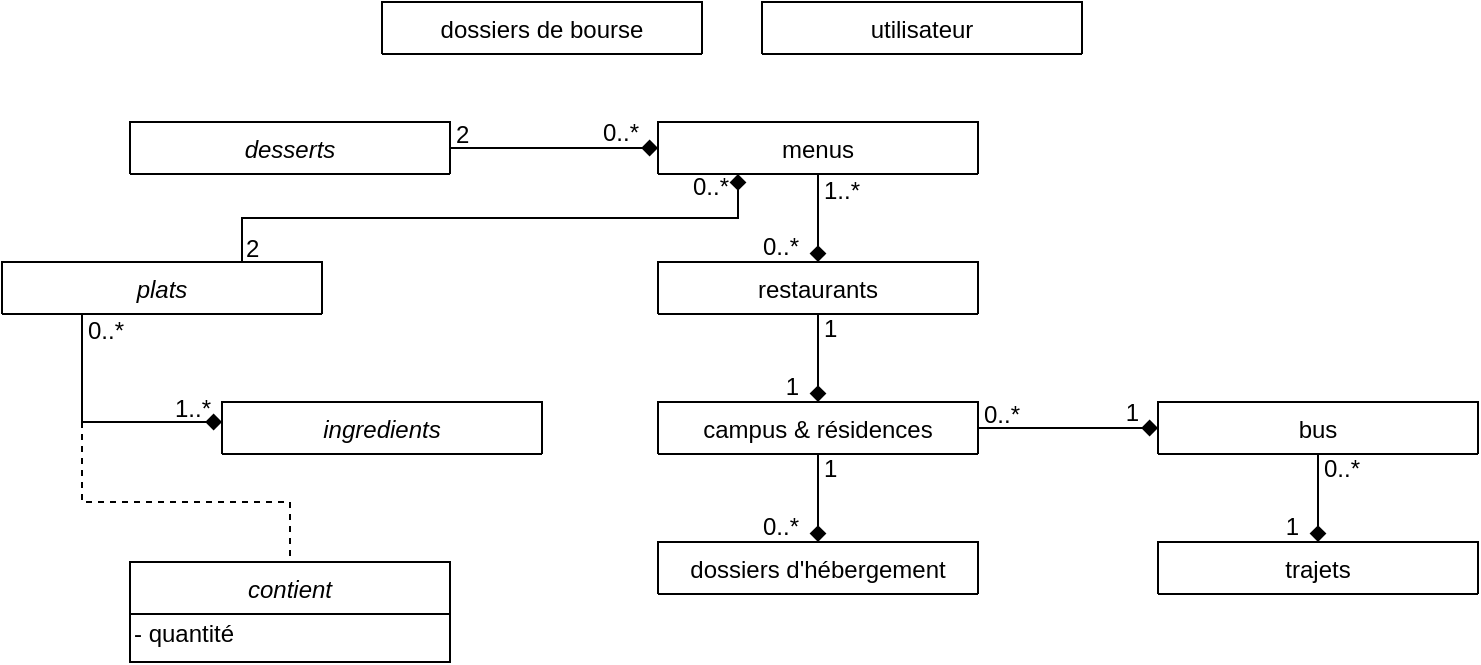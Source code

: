<mxfile version="15.9.4" type="device"><diagram id="C5RBs43oDa-KdzZeNtuy" name="Page-1"><mxGraphModel dx="1422" dy="790" grid="1" gridSize="10" guides="1" tooltips="1" connect="1" arrows="1" fold="1" page="1" pageScale="1" pageWidth="827" pageHeight="1169" math="0" shadow="0"><root><mxCell id="WIyWlLk6GJQsqaUBKTNV-0"/><mxCell id="WIyWlLk6GJQsqaUBKTNV-1" parent="WIyWlLk6GJQsqaUBKTNV-0"/><mxCell id="zkfFHV4jXpPFQw0GAbJ--0" value="desserts" style="swimlane;fontStyle=2;align=center;verticalAlign=top;childLayout=stackLayout;horizontal=1;startSize=26;horizontalStack=0;resizeParent=1;resizeLast=0;collapsible=1;marginBottom=0;rounded=0;shadow=0;strokeWidth=1;" parent="WIyWlLk6GJQsqaUBKTNV-1" vertex="1" collapsed="1"><mxGeometry x="104" y="90" width="160" height="26" as="geometry"><mxRectangle x="220" y="220" width="160" height="38" as="alternateBounds"/></mxGeometry></mxCell><mxCell id="zkfFHV4jXpPFQw0GAbJ--17" value="menus" style="swimlane;fontStyle=0;align=center;verticalAlign=top;childLayout=stackLayout;horizontal=1;startSize=26;horizontalStack=0;resizeParent=1;resizeLast=0;collapsible=1;marginBottom=0;rounded=0;shadow=0;strokeWidth=1;" parent="WIyWlLk6GJQsqaUBKTNV-1" vertex="1" collapsed="1"><mxGeometry x="368" y="90" width="160" height="26" as="geometry"><mxRectangle x="530" y="60" width="160" height="216" as="alternateBounds"/></mxGeometry></mxCell><mxCell id="zkfFHV4jXpPFQw0GAbJ--26" value="" style="endArrow=diamond;shadow=0;strokeWidth=1;rounded=0;endFill=1;edgeStyle=elbowEdgeStyle;elbow=vertical;entryX=0;entryY=0.5;entryDx=0;entryDy=0;" parent="WIyWlLk6GJQsqaUBKTNV-1" source="zkfFHV4jXpPFQw0GAbJ--0" target="zkfFHV4jXpPFQw0GAbJ--17" edge="1"><mxGeometry x="0.5" y="41" relative="1" as="geometry"><mxPoint x="444" y="62" as="sourcePoint"/><mxPoint x="274" y="20" as="targetPoint"/><mxPoint x="-40" y="32" as="offset"/></mxGeometry></mxCell><mxCell id="zkfFHV4jXpPFQw0GAbJ--27" value="2" style="resizable=0;align=left;verticalAlign=bottom;labelBackgroundColor=none;fontSize=12;" parent="zkfFHV4jXpPFQw0GAbJ--26" connectable="0" vertex="1"><mxGeometry x="-1" relative="1" as="geometry"><mxPoint x="1" y="2" as="offset"/></mxGeometry></mxCell><mxCell id="zkfFHV4jXpPFQw0GAbJ--28" value="0..*" style="resizable=0;align=right;verticalAlign=bottom;labelBackgroundColor=none;fontSize=12;" parent="zkfFHV4jXpPFQw0GAbJ--26" connectable="0" vertex="1"><mxGeometry x="1" relative="1" as="geometry"><mxPoint x="-8" y="1" as="offset"/></mxGeometry></mxCell><mxCell id="47gMy4qzVf_66veSPofV-1" value="utilisateur" style="swimlane;fontStyle=0;align=center;verticalAlign=top;childLayout=stackLayout;horizontal=1;startSize=26;horizontalStack=0;resizeParent=1;resizeLast=0;collapsible=1;marginBottom=0;rounded=0;shadow=0;strokeWidth=1;" vertex="1" collapsed="1" parent="WIyWlLk6GJQsqaUBKTNV-1"><mxGeometry x="420" y="30" width="160" height="26" as="geometry"><mxRectangle x="620" y="510" width="160" height="216" as="alternateBounds"/></mxGeometry></mxCell><mxCell id="47gMy4qzVf_66veSPofV-10" value="dossiers de bourse" style="swimlane;fontStyle=0;align=center;verticalAlign=top;childLayout=stackLayout;horizontal=1;startSize=26;horizontalStack=0;resizeParent=1;resizeLast=0;collapsible=1;marginBottom=0;rounded=0;shadow=0;strokeWidth=1;" vertex="1" collapsed="1" parent="WIyWlLk6GJQsqaUBKTNV-1"><mxGeometry x="230" y="30" width="160" height="26" as="geometry"><mxRectangle x="620" y="559" width="160" height="216" as="alternateBounds"/></mxGeometry></mxCell><mxCell id="47gMy4qzVf_66veSPofV-19" value="plats" style="swimlane;fontStyle=2;align=center;verticalAlign=top;childLayout=stackLayout;horizontal=1;startSize=26;horizontalStack=0;resizeParent=1;resizeLast=0;collapsible=1;marginBottom=0;rounded=0;shadow=0;strokeWidth=1;" vertex="1" collapsed="1" parent="WIyWlLk6GJQsqaUBKTNV-1"><mxGeometry x="40" y="160" width="160" height="26" as="geometry"><mxRectangle x="220" y="220" width="160" height="38" as="alternateBounds"/></mxGeometry></mxCell><mxCell id="47gMy4qzVf_66veSPofV-21" value="" style="endArrow=diamond;shadow=0;strokeWidth=1;rounded=0;endFill=1;edgeStyle=elbowEdgeStyle;elbow=vertical;exitX=0.75;exitY=0;exitDx=0;exitDy=0;entryX=0.25;entryY=1;entryDx=0;entryDy=0;" edge="1" parent="WIyWlLk6GJQsqaUBKTNV-1" source="47gMy4qzVf_66veSPofV-19" target="zkfFHV4jXpPFQw0GAbJ--17"><mxGeometry x="0.5" y="41" relative="1" as="geometry"><mxPoint x="614" y="220" as="sourcePoint"/><mxPoint x="624" y="160" as="targetPoint"/><mxPoint x="-40" y="32" as="offset"/></mxGeometry></mxCell><mxCell id="47gMy4qzVf_66veSPofV-22" value="2" style="resizable=0;align=left;verticalAlign=bottom;labelBackgroundColor=none;fontSize=12;" connectable="0" vertex="1" parent="47gMy4qzVf_66veSPofV-21"><mxGeometry x="-1" relative="1" as="geometry"><mxPoint y="2" as="offset"/></mxGeometry></mxCell><mxCell id="47gMy4qzVf_66veSPofV-23" value="0..*" style="resizable=0;align=right;verticalAlign=bottom;labelBackgroundColor=none;fontSize=12;" connectable="0" vertex="1" parent="47gMy4qzVf_66veSPofV-21"><mxGeometry x="1" relative="1" as="geometry"><mxPoint x="-3" y="15" as="offset"/></mxGeometry></mxCell><mxCell id="47gMy4qzVf_66veSPofV-29" value="contient" style="swimlane;fontStyle=2;align=center;verticalAlign=top;childLayout=stackLayout;horizontal=1;startSize=26;horizontalStack=0;resizeParent=1;resizeLast=0;collapsible=1;marginBottom=0;rounded=0;shadow=0;strokeWidth=1;" vertex="1" parent="WIyWlLk6GJQsqaUBKTNV-1"><mxGeometry x="104" y="310" width="160" height="50" as="geometry"><mxRectangle x="80" y="310" width="160" height="26" as="alternateBounds"/></mxGeometry></mxCell><mxCell id="47gMy4qzVf_66veSPofV-69" value="- quantité" style="text;html=1;align=left;verticalAlign=middle;resizable=0;points=[];autosize=1;strokeColor=none;fillColor=none;" vertex="1" parent="47gMy4qzVf_66veSPofV-29"><mxGeometry y="26" width="160" height="20" as="geometry"/></mxCell><mxCell id="47gMy4qzVf_66veSPofV-30" value="" style="endArrow=diamond;shadow=0;strokeWidth=1;rounded=0;endFill=1;edgeStyle=elbowEdgeStyle;elbow=vertical;exitX=0.25;exitY=1;exitDx=0;exitDy=0;" edge="1" parent="WIyWlLk6GJQsqaUBKTNV-1" source="47gMy4qzVf_66veSPofV-19"><mxGeometry x="0.5" y="41" relative="1" as="geometry"><mxPoint x="444" y="196" as="sourcePoint"/><mxPoint x="150" y="240" as="targetPoint"/><mxPoint x="-40" y="32" as="offset"/><Array as="points"><mxPoint x="184" y="240"/></Array></mxGeometry></mxCell><mxCell id="47gMy4qzVf_66veSPofV-31" value="0..*" style="resizable=0;align=left;verticalAlign=bottom;labelBackgroundColor=none;fontSize=12;" connectable="0" vertex="1" parent="47gMy4qzVf_66veSPofV-30"><mxGeometry x="-1" relative="1" as="geometry"><mxPoint x="1" y="17" as="offset"/></mxGeometry></mxCell><mxCell id="47gMy4qzVf_66veSPofV-32" value="1..*" style="resizable=0;align=right;verticalAlign=bottom;labelBackgroundColor=none;fontSize=12;" connectable="0" vertex="1" parent="47gMy4qzVf_66veSPofV-30"><mxGeometry x="1" relative="1" as="geometry"><mxPoint x="-4" y="2" as="offset"/></mxGeometry></mxCell><mxCell id="47gMy4qzVf_66veSPofV-33" value="ingredients" style="swimlane;fontStyle=2;align=center;verticalAlign=top;childLayout=stackLayout;horizontal=1;startSize=26;horizontalStack=0;resizeParent=1;resizeLast=0;collapsible=1;marginBottom=0;rounded=0;shadow=0;strokeWidth=1;" vertex="1" collapsed="1" parent="WIyWlLk6GJQsqaUBKTNV-1"><mxGeometry x="150" y="230" width="160" height="26" as="geometry"><mxRectangle x="220" y="220" width="160" height="38" as="alternateBounds"/></mxGeometry></mxCell><mxCell id="47gMy4qzVf_66veSPofV-34" value="" style="endArrow=none;shadow=0;strokeWidth=1;rounded=0;endFill=0;edgeStyle=elbowEdgeStyle;elbow=vertical;dashed=1;entryX=0.5;entryY=0;entryDx=0;entryDy=0;" edge="1" parent="WIyWlLk6GJQsqaUBKTNV-1" target="47gMy4qzVf_66veSPofV-29"><mxGeometry x="0.5" y="41" relative="1" as="geometry"><mxPoint x="80" y="240" as="sourcePoint"/><mxPoint x="80" y="360" as="targetPoint"/><mxPoint x="-40" y="32" as="offset"/><Array as="points"><mxPoint x="194" y="280"/><mxPoint x="324" y="253"/></Array></mxGeometry></mxCell><mxCell id="47gMy4qzVf_66veSPofV-40" value="restaurants" style="swimlane;fontStyle=0;align=center;verticalAlign=top;childLayout=stackLayout;horizontal=1;startSize=26;horizontalStack=0;resizeParent=1;resizeLast=0;collapsible=1;marginBottom=0;rounded=0;shadow=0;strokeWidth=1;" vertex="1" collapsed="1" parent="WIyWlLk6GJQsqaUBKTNV-1"><mxGeometry x="368" y="160" width="160" height="26" as="geometry"><mxRectangle x="530" y="60" width="160" height="216" as="alternateBounds"/></mxGeometry></mxCell><mxCell id="47gMy4qzVf_66veSPofV-46" value="" style="endArrow=diamond;shadow=0;strokeWidth=1;rounded=0;endFill=1;edgeStyle=elbowEdgeStyle;elbow=vertical;exitX=0.5;exitY=1;exitDx=0;exitDy=0;entryX=0.5;entryY=0;entryDx=0;entryDy=0;" edge="1" parent="WIyWlLk6GJQsqaUBKTNV-1" source="zkfFHV4jXpPFQw0GAbJ--17" target="47gMy4qzVf_66veSPofV-40"><mxGeometry x="0.5" y="41" relative="1" as="geometry"><mxPoint x="528" y="100" as="sourcePoint"/><mxPoint x="578" y="190" as="targetPoint"/><mxPoint x="-40" y="32" as="offset"/></mxGeometry></mxCell><mxCell id="47gMy4qzVf_66veSPofV-47" value="1..*" style="resizable=0;align=left;verticalAlign=bottom;labelBackgroundColor=none;fontSize=12;" connectable="0" vertex="1" parent="47gMy4qzVf_66veSPofV-46"><mxGeometry x="-1" relative="1" as="geometry"><mxPoint x="1" y="17" as="offset"/></mxGeometry></mxCell><mxCell id="47gMy4qzVf_66veSPofV-48" value="0..*" style="resizable=0;align=right;verticalAlign=bottom;labelBackgroundColor=none;fontSize=12;" connectable="0" vertex="1" parent="47gMy4qzVf_66veSPofV-46"><mxGeometry x="1" relative="1" as="geometry"><mxPoint x="-8" y="1" as="offset"/></mxGeometry></mxCell><mxCell id="47gMy4qzVf_66veSPofV-49" value="campus &amp; résidences" style="swimlane;fontStyle=0;align=center;verticalAlign=top;childLayout=stackLayout;horizontal=1;startSize=26;horizontalStack=0;resizeParent=1;resizeLast=0;collapsible=1;marginBottom=0;rounded=0;shadow=0;strokeWidth=1;" vertex="1" collapsed="1" parent="WIyWlLk6GJQsqaUBKTNV-1"><mxGeometry x="368" y="230" width="160" height="26" as="geometry"><mxRectangle x="530" y="60" width="160" height="216" as="alternateBounds"/></mxGeometry></mxCell><mxCell id="47gMy4qzVf_66veSPofV-50" value="" style="endArrow=diamond;shadow=0;strokeWidth=1;rounded=0;endFill=1;edgeStyle=elbowEdgeStyle;elbow=vertical;entryX=0.5;entryY=0;entryDx=0;entryDy=0;exitX=0.5;exitY=1;exitDx=0;exitDy=0;" edge="1" parent="WIyWlLk6GJQsqaUBKTNV-1" target="47gMy4qzVf_66veSPofV-49" source="47gMy4qzVf_66veSPofV-40"><mxGeometry x="0.5" y="41" relative="1" as="geometry"><mxPoint x="428" y="190" as="sourcePoint"/><mxPoint x="358" y="330" as="targetPoint"/><mxPoint x="-40" y="32" as="offset"/></mxGeometry></mxCell><mxCell id="47gMy4qzVf_66veSPofV-51" value="1" style="resizable=0;align=left;verticalAlign=bottom;labelBackgroundColor=none;fontSize=12;" connectable="0" vertex="1" parent="47gMy4qzVf_66veSPofV-50"><mxGeometry x="-1" relative="1" as="geometry"><mxPoint x="1" y="16" as="offset"/></mxGeometry></mxCell><mxCell id="47gMy4qzVf_66veSPofV-52" value="1" style="resizable=0;align=right;verticalAlign=bottom;labelBackgroundColor=none;fontSize=12;" connectable="0" vertex="1" parent="47gMy4qzVf_66veSPofV-50"><mxGeometry x="1" relative="1" as="geometry"><mxPoint x="-8" y="1" as="offset"/></mxGeometry></mxCell><mxCell id="47gMy4qzVf_66veSPofV-53" value="dossiers d'hébergement" style="swimlane;fontStyle=0;align=center;verticalAlign=top;childLayout=stackLayout;horizontal=1;startSize=26;horizontalStack=0;resizeParent=1;resizeLast=0;collapsible=1;marginBottom=0;rounded=0;shadow=0;strokeWidth=1;" vertex="1" collapsed="1" parent="WIyWlLk6GJQsqaUBKTNV-1"><mxGeometry x="368" y="300" width="160" height="26" as="geometry"><mxRectangle x="530" y="60" width="160" height="216" as="alternateBounds"/></mxGeometry></mxCell><mxCell id="47gMy4qzVf_66veSPofV-54" value="" style="endArrow=diamond;shadow=0;strokeWidth=1;rounded=0;endFill=1;edgeStyle=elbowEdgeStyle;elbow=vertical;exitX=0.5;exitY=1;exitDx=0;exitDy=0;entryX=0.5;entryY=0;entryDx=0;entryDy=0;" edge="1" parent="WIyWlLk6GJQsqaUBKTNV-1" target="47gMy4qzVf_66veSPofV-53" source="47gMy4qzVf_66veSPofV-49"><mxGeometry x="0.5" y="41" relative="1" as="geometry"><mxPoint x="308" y="313" as="sourcePoint"/><mxPoint x="358" y="400" as="targetPoint"/><mxPoint x="-40" y="32" as="offset"/></mxGeometry></mxCell><mxCell id="47gMy4qzVf_66veSPofV-55" value="1" style="resizable=0;align=left;verticalAlign=bottom;labelBackgroundColor=none;fontSize=12;" connectable="0" vertex="1" parent="47gMy4qzVf_66veSPofV-54"><mxGeometry x="-1" relative="1" as="geometry"><mxPoint x="1" y="16" as="offset"/></mxGeometry></mxCell><mxCell id="47gMy4qzVf_66veSPofV-56" value="0..*" style="resizable=0;align=right;verticalAlign=bottom;labelBackgroundColor=none;fontSize=12;" connectable="0" vertex="1" parent="47gMy4qzVf_66veSPofV-54"><mxGeometry x="1" relative="1" as="geometry"><mxPoint x="-8" y="1" as="offset"/></mxGeometry></mxCell><mxCell id="47gMy4qzVf_66veSPofV-57" value="bus" style="swimlane;fontStyle=0;align=center;verticalAlign=top;childLayout=stackLayout;horizontal=1;startSize=26;horizontalStack=0;resizeParent=1;resizeLast=0;collapsible=1;marginBottom=0;rounded=0;shadow=0;strokeWidth=1;" vertex="1" collapsed="1" parent="WIyWlLk6GJQsqaUBKTNV-1"><mxGeometry x="618" y="230" width="160" height="26" as="geometry"><mxRectangle x="530" y="60" width="160" height="216" as="alternateBounds"/></mxGeometry></mxCell><mxCell id="47gMy4qzVf_66veSPofV-58" value="" style="endArrow=diamond;shadow=0;strokeWidth=1;rounded=0;endFill=1;edgeStyle=elbowEdgeStyle;elbow=vertical;entryX=0;entryY=0.5;entryDx=0;entryDy=0;exitX=1;exitY=0.5;exitDx=0;exitDy=0;" edge="1" parent="WIyWlLk6GJQsqaUBKTNV-1" target="47gMy4qzVf_66veSPofV-57" source="47gMy4qzVf_66veSPofV-49"><mxGeometry x="0.5" y="41" relative="1" as="geometry"><mxPoint x="544" y="290" as="sourcePoint"/><mxPoint x="588" y="170" as="targetPoint"/><mxPoint x="-40" y="32" as="offset"/></mxGeometry></mxCell><mxCell id="47gMy4qzVf_66veSPofV-59" value="0..*" style="resizable=0;align=left;verticalAlign=bottom;labelBackgroundColor=none;fontSize=12;" connectable="0" vertex="1" parent="47gMy4qzVf_66veSPofV-58"><mxGeometry x="-1" relative="1" as="geometry"><mxPoint x="1" y="2" as="offset"/></mxGeometry></mxCell><mxCell id="47gMy4qzVf_66veSPofV-60" value="1" style="resizable=0;align=right;verticalAlign=bottom;labelBackgroundColor=none;fontSize=12;" connectable="0" vertex="1" parent="47gMy4qzVf_66veSPofV-58"><mxGeometry x="1" relative="1" as="geometry"><mxPoint x="-8" y="1" as="offset"/></mxGeometry></mxCell><mxCell id="47gMy4qzVf_66veSPofV-65" value="trajets&#10;" style="swimlane;fontStyle=0;align=center;verticalAlign=top;childLayout=stackLayout;horizontal=1;startSize=26;horizontalStack=0;resizeParent=1;resizeLast=0;collapsible=1;marginBottom=0;rounded=0;shadow=0;strokeWidth=1;" vertex="1" collapsed="1" parent="WIyWlLk6GJQsqaUBKTNV-1"><mxGeometry x="618" y="300" width="160" height="26" as="geometry"><mxRectangle x="530" y="60" width="160" height="216" as="alternateBounds"/></mxGeometry></mxCell><mxCell id="47gMy4qzVf_66veSPofV-66" value="" style="endArrow=diamond;shadow=0;strokeWidth=1;rounded=0;endFill=1;edgeStyle=elbowEdgeStyle;elbow=vertical;exitX=0.5;exitY=1;exitDx=0;exitDy=0;entryX=0.5;entryY=0;entryDx=0;entryDy=0;" edge="1" parent="WIyWlLk6GJQsqaUBKTNV-1" target="47gMy4qzVf_66veSPofV-65"><mxGeometry x="0.5" y="41" relative="1" as="geometry"><mxPoint x="698" y="256" as="sourcePoint"/><mxPoint x="608" y="400" as="targetPoint"/><mxPoint x="-40" y="32" as="offset"/></mxGeometry></mxCell><mxCell id="47gMy4qzVf_66veSPofV-67" value="0..*" style="resizable=0;align=left;verticalAlign=bottom;labelBackgroundColor=none;fontSize=12;" connectable="0" vertex="1" parent="47gMy4qzVf_66veSPofV-66"><mxGeometry x="-1" relative="1" as="geometry"><mxPoint x="1" y="16" as="offset"/></mxGeometry></mxCell><mxCell id="47gMy4qzVf_66veSPofV-68" value="1" style="resizable=0;align=right;verticalAlign=bottom;labelBackgroundColor=none;fontSize=12;" connectable="0" vertex="1" parent="47gMy4qzVf_66veSPofV-66"><mxGeometry x="1" relative="1" as="geometry"><mxPoint x="-8" y="1" as="offset"/></mxGeometry></mxCell></root></mxGraphModel></diagram></mxfile>